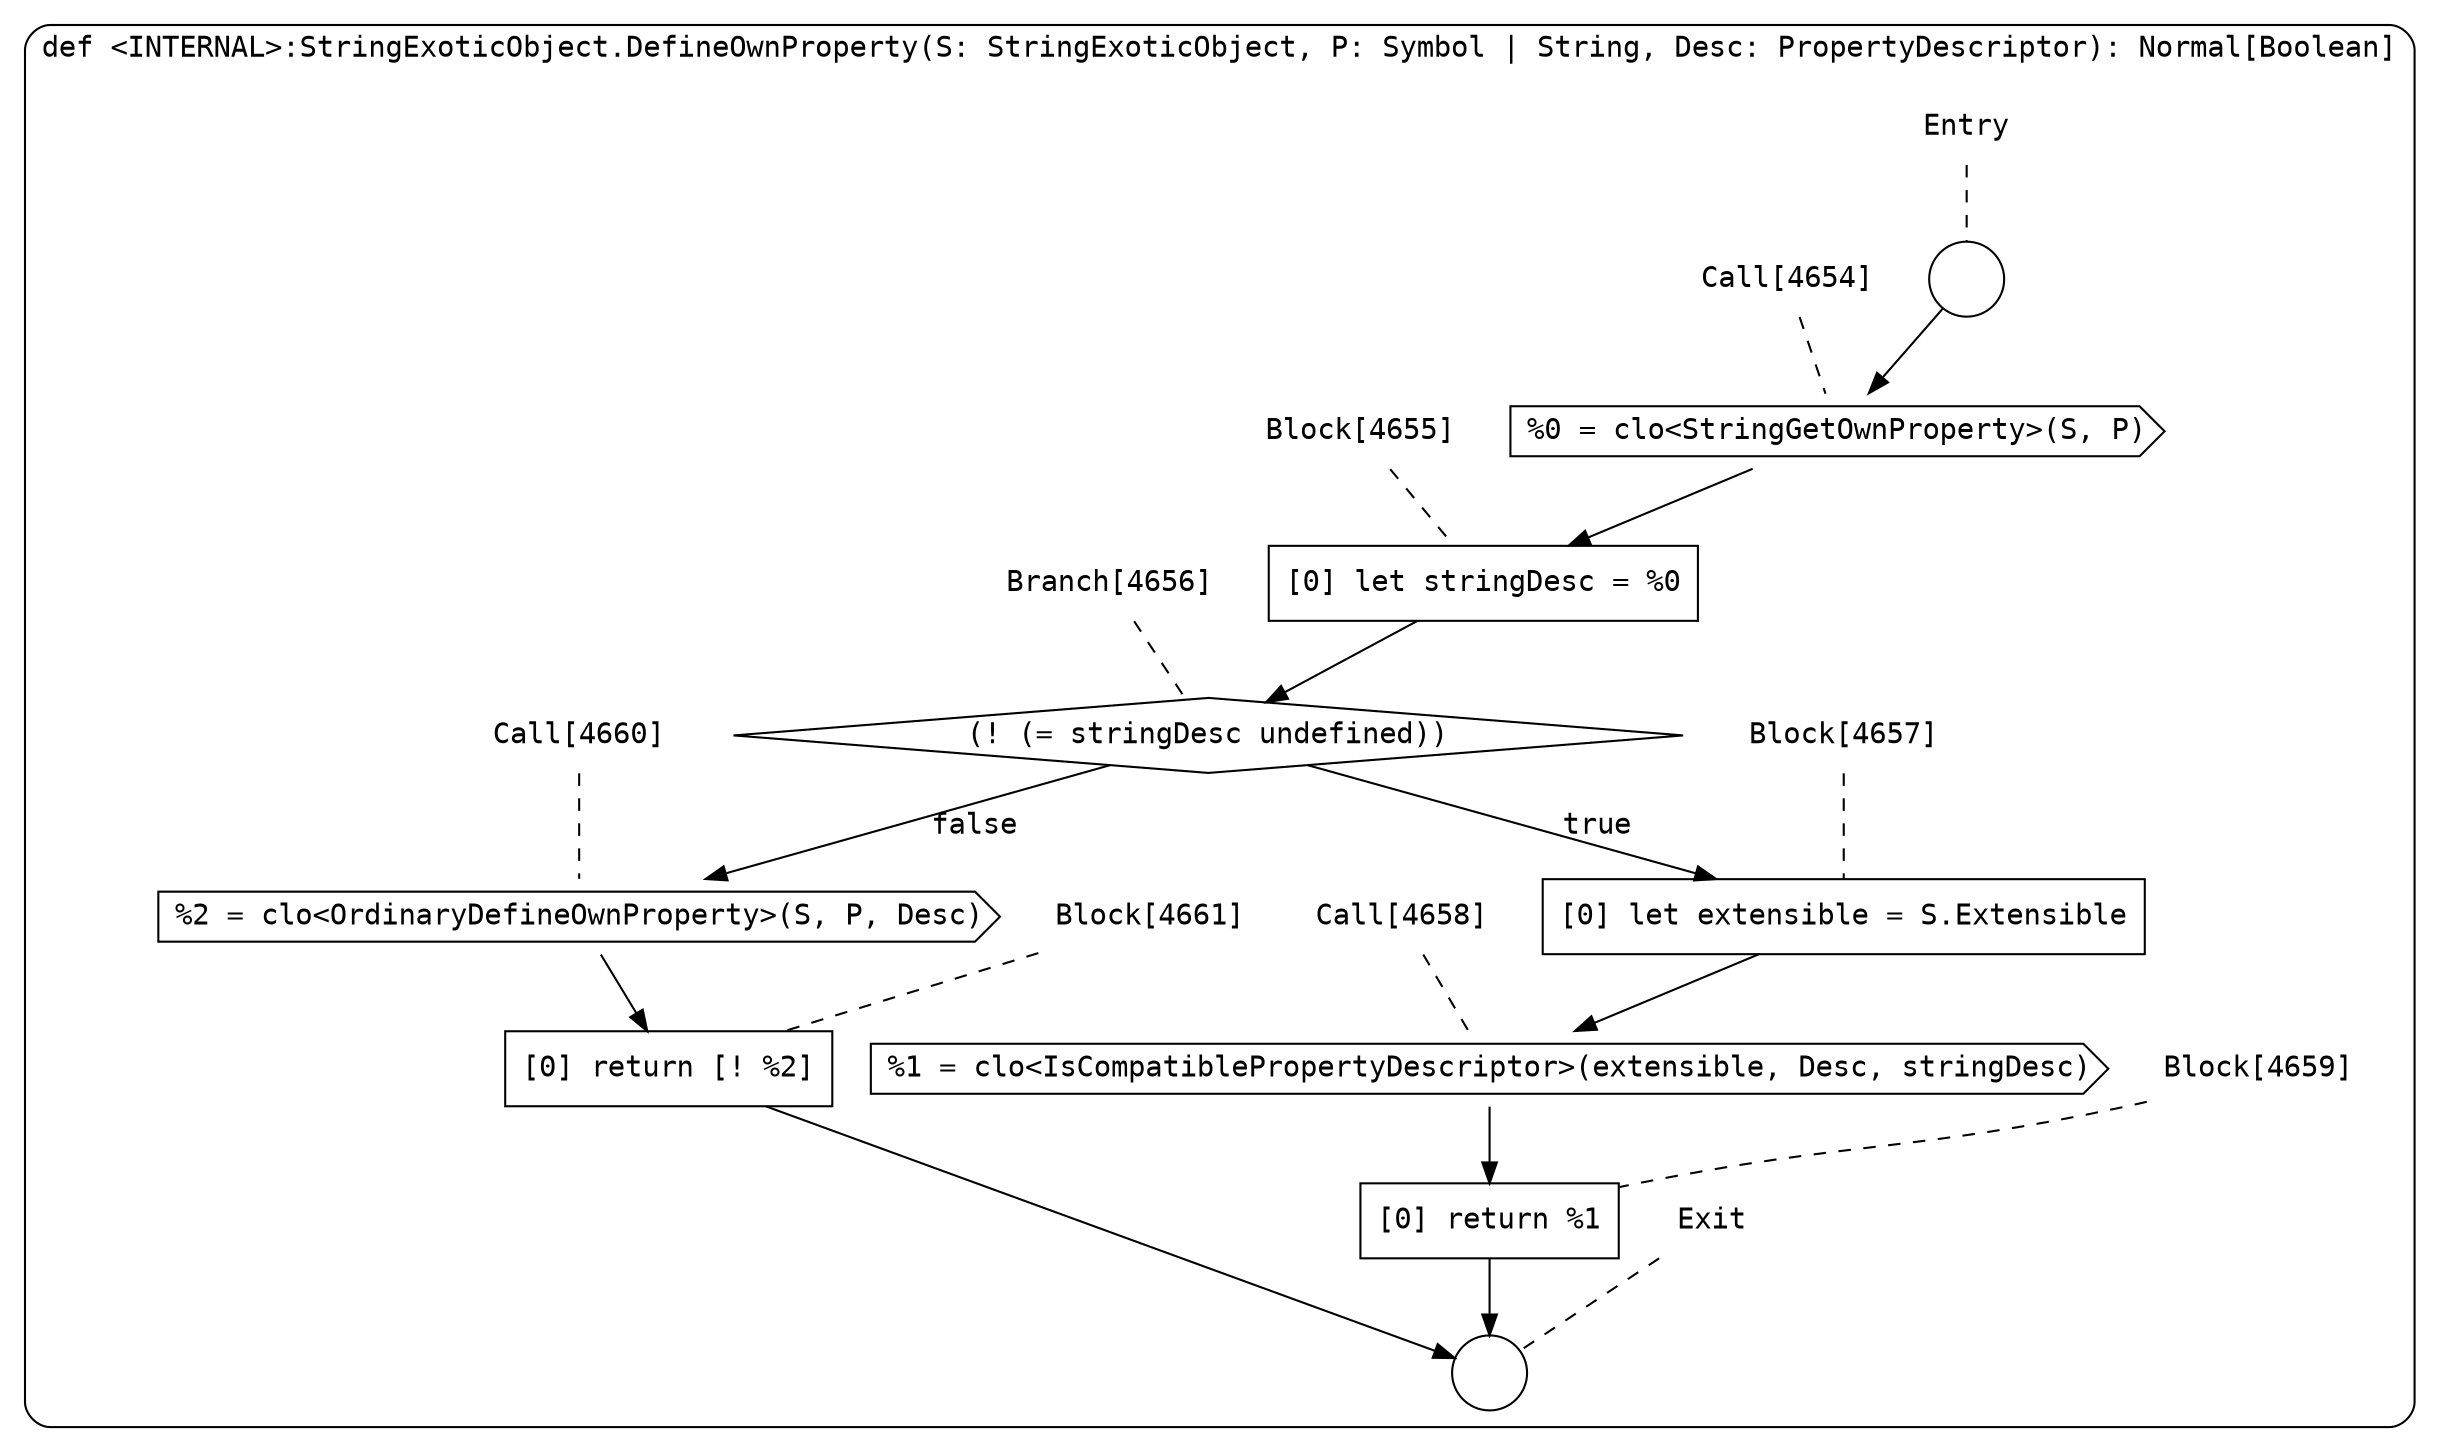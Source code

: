 digraph {
  graph [fontname = "Consolas"]
  node [fontname = "Consolas"]
  edge [fontname = "Consolas"]
  subgraph cluster1110 {
    label = "def <INTERNAL>:StringExoticObject.DefineOwnProperty(S: StringExoticObject, P: Symbol | String, Desc: PropertyDescriptor): Normal[Boolean]"
    style = rounded
    cluster1110_entry_name [shape=none, label=<<font color="black">Entry</font>>]
    cluster1110_entry_name -> cluster1110_entry [arrowhead=none, color="black", style=dashed]
    cluster1110_entry [shape=circle label=" " color="black" fillcolor="white" style=filled]
    cluster1110_entry -> node4654 [color="black"]
    cluster1110_exit_name [shape=none, label=<<font color="black">Exit</font>>]
    cluster1110_exit_name -> cluster1110_exit [arrowhead=none, color="black", style=dashed]
    cluster1110_exit [shape=circle label=" " color="black" fillcolor="white" style=filled]
    node4654_name [shape=none, label=<<font color="black">Call[4654]</font>>]
    node4654_name -> node4654 [arrowhead=none, color="black", style=dashed]
    node4654 [shape=cds, label=<<font color="black">%0 = clo&lt;StringGetOwnProperty&gt;(S, P)</font>> color="black" fillcolor="white", style=filled]
    node4654 -> node4655 [color="black"]
    node4655_name [shape=none, label=<<font color="black">Block[4655]</font>>]
    node4655_name -> node4655 [arrowhead=none, color="black", style=dashed]
    node4655 [shape=box, label=<<font color="black">[0] let stringDesc = %0<BR ALIGN="LEFT"/></font>> color="black" fillcolor="white", style=filled]
    node4655 -> node4656 [color="black"]
    node4656_name [shape=none, label=<<font color="black">Branch[4656]</font>>]
    node4656_name -> node4656 [arrowhead=none, color="black", style=dashed]
    node4656 [shape=diamond, label=<<font color="black">(! (= stringDesc undefined))</font>> color="black" fillcolor="white", style=filled]
    node4656 -> node4657 [label=<<font color="black">true</font>> color="black"]
    node4656 -> node4660 [label=<<font color="black">false</font>> color="black"]
    node4657_name [shape=none, label=<<font color="black">Block[4657]</font>>]
    node4657_name -> node4657 [arrowhead=none, color="black", style=dashed]
    node4657 [shape=box, label=<<font color="black">[0] let extensible = S.Extensible<BR ALIGN="LEFT"/></font>> color="black" fillcolor="white", style=filled]
    node4657 -> node4658 [color="black"]
    node4660_name [shape=none, label=<<font color="black">Call[4660]</font>>]
    node4660_name -> node4660 [arrowhead=none, color="black", style=dashed]
    node4660 [shape=cds, label=<<font color="black">%2 = clo&lt;OrdinaryDefineOwnProperty&gt;(S, P, Desc)</font>> color="black" fillcolor="white", style=filled]
    node4660 -> node4661 [color="black"]
    node4658_name [shape=none, label=<<font color="black">Call[4658]</font>>]
    node4658_name -> node4658 [arrowhead=none, color="black", style=dashed]
    node4658 [shape=cds, label=<<font color="black">%1 = clo&lt;IsCompatiblePropertyDescriptor&gt;(extensible, Desc, stringDesc)</font>> color="black" fillcolor="white", style=filled]
    node4658 -> node4659 [color="black"]
    node4661_name [shape=none, label=<<font color="black">Block[4661]</font>>]
    node4661_name -> node4661 [arrowhead=none, color="black", style=dashed]
    node4661 [shape=box, label=<<font color="black">[0] return [! %2]<BR ALIGN="LEFT"/></font>> color="black" fillcolor="white", style=filled]
    node4661 -> cluster1110_exit [color="black"]
    node4659_name [shape=none, label=<<font color="black">Block[4659]</font>>]
    node4659_name -> node4659 [arrowhead=none, color="black", style=dashed]
    node4659 [shape=box, label=<<font color="black">[0] return %1<BR ALIGN="LEFT"/></font>> color="black" fillcolor="white", style=filled]
    node4659 -> cluster1110_exit [color="black"]
  }
}